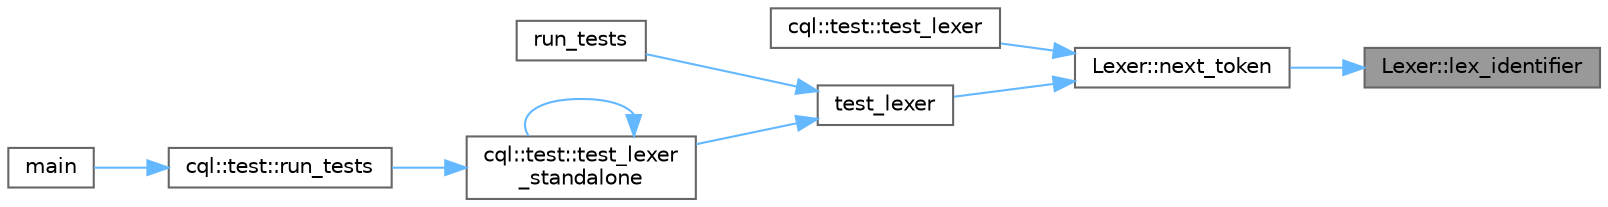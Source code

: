 digraph "Lexer::lex_identifier"
{
 // INTERACTIVE_SVG=YES
 // LATEX_PDF_SIZE
  bgcolor="transparent";
  edge [fontname=Helvetica,fontsize=10,labelfontname=Helvetica,labelfontsize=10];
  node [fontname=Helvetica,fontsize=10,shape=box,height=0.2,width=0.4];
  rankdir="RL";
  Node1 [id="Node000001",label="Lexer::lex_identifier",height=0.2,width=0.4,color="gray40", fillcolor="grey60", style="filled", fontcolor="black",tooltip=" "];
  Node1 -> Node2 [id="edge1_Node000001_Node000002",dir="back",color="steelblue1",style="solid",tooltip=" "];
  Node2 [id="Node000002",label="Lexer::next_token",height=0.2,width=0.4,color="grey40", fillcolor="white", style="filled",URL="$class_lexer.html#af3512c0a04c13c2a5324bee3ab330349",tooltip=" "];
  Node2 -> Node3 [id="edge2_Node000002_Node000003",dir="back",color="steelblue1",style="solid",tooltip=" "];
  Node3 [id="Node000003",label="cql::test::test_lexer",height=0.2,width=0.4,color="grey40", fillcolor="white", style="filled",URL="$namespacecql_1_1test.html#a9e239cabe3ad23dfc9caf95c28a291f3",tooltip=" "];
  Node2 -> Node4 [id="edge3_Node000002_Node000004",dir="back",color="steelblue1",style="solid",tooltip=" "];
  Node4 [id="Node000004",label="test_lexer",height=0.2,width=0.4,color="grey40", fillcolor="white", style="filled",URL="$cql_8cpp.html#a8bc8613bb28b43dafbb3f96e2d1e3560",tooltip=" "];
  Node4 -> Node5 [id="edge4_Node000004_Node000005",dir="back",color="steelblue1",style="solid",tooltip=" "];
  Node5 [id="Node000005",label="run_tests",height=0.2,width=0.4,color="grey40", fillcolor="white", style="filled",URL="$cql_8cpp.html#ac3ef4e4ac9b8681e56bf390cb4c152cd",tooltip=" "];
  Node4 -> Node6 [id="edge5_Node000004_Node000006",dir="back",color="steelblue1",style="solid",tooltip=" "];
  Node6 [id="Node000006",label="cql::test::test_lexer\l_standalone",height=0.2,width=0.4,color="grey40", fillcolor="white", style="filled",URL="$namespacecql_1_1test.html#a0ad5c4ab842cb246ab7de609a56d4759",tooltip=" "];
  Node6 -> Node7 [id="edge6_Node000006_Node000007",dir="back",color="steelblue1",style="solid",tooltip=" "];
  Node7 [id="Node000007",label="cql::test::run_tests",height=0.2,width=0.4,color="grey40", fillcolor="white", style="filled",URL="$namespacecql_1_1test.html#aa958e0607e86209f122a520e85367cc2",tooltip=" "];
  Node7 -> Node8 [id="edge7_Node000007_Node000008",dir="back",color="steelblue1",style="solid",tooltip=" "];
  Node8 [id="Node000008",label="main",height=0.2,width=0.4,color="grey40", fillcolor="white", style="filled",URL="$main_8cpp.html#a0ddf1224851353fc92bfbff6f499fa97",tooltip=" "];
  Node6 -> Node6 [id="edge8_Node000006_Node000006",dir="back",color="steelblue1",style="solid",tooltip=" "];
}
